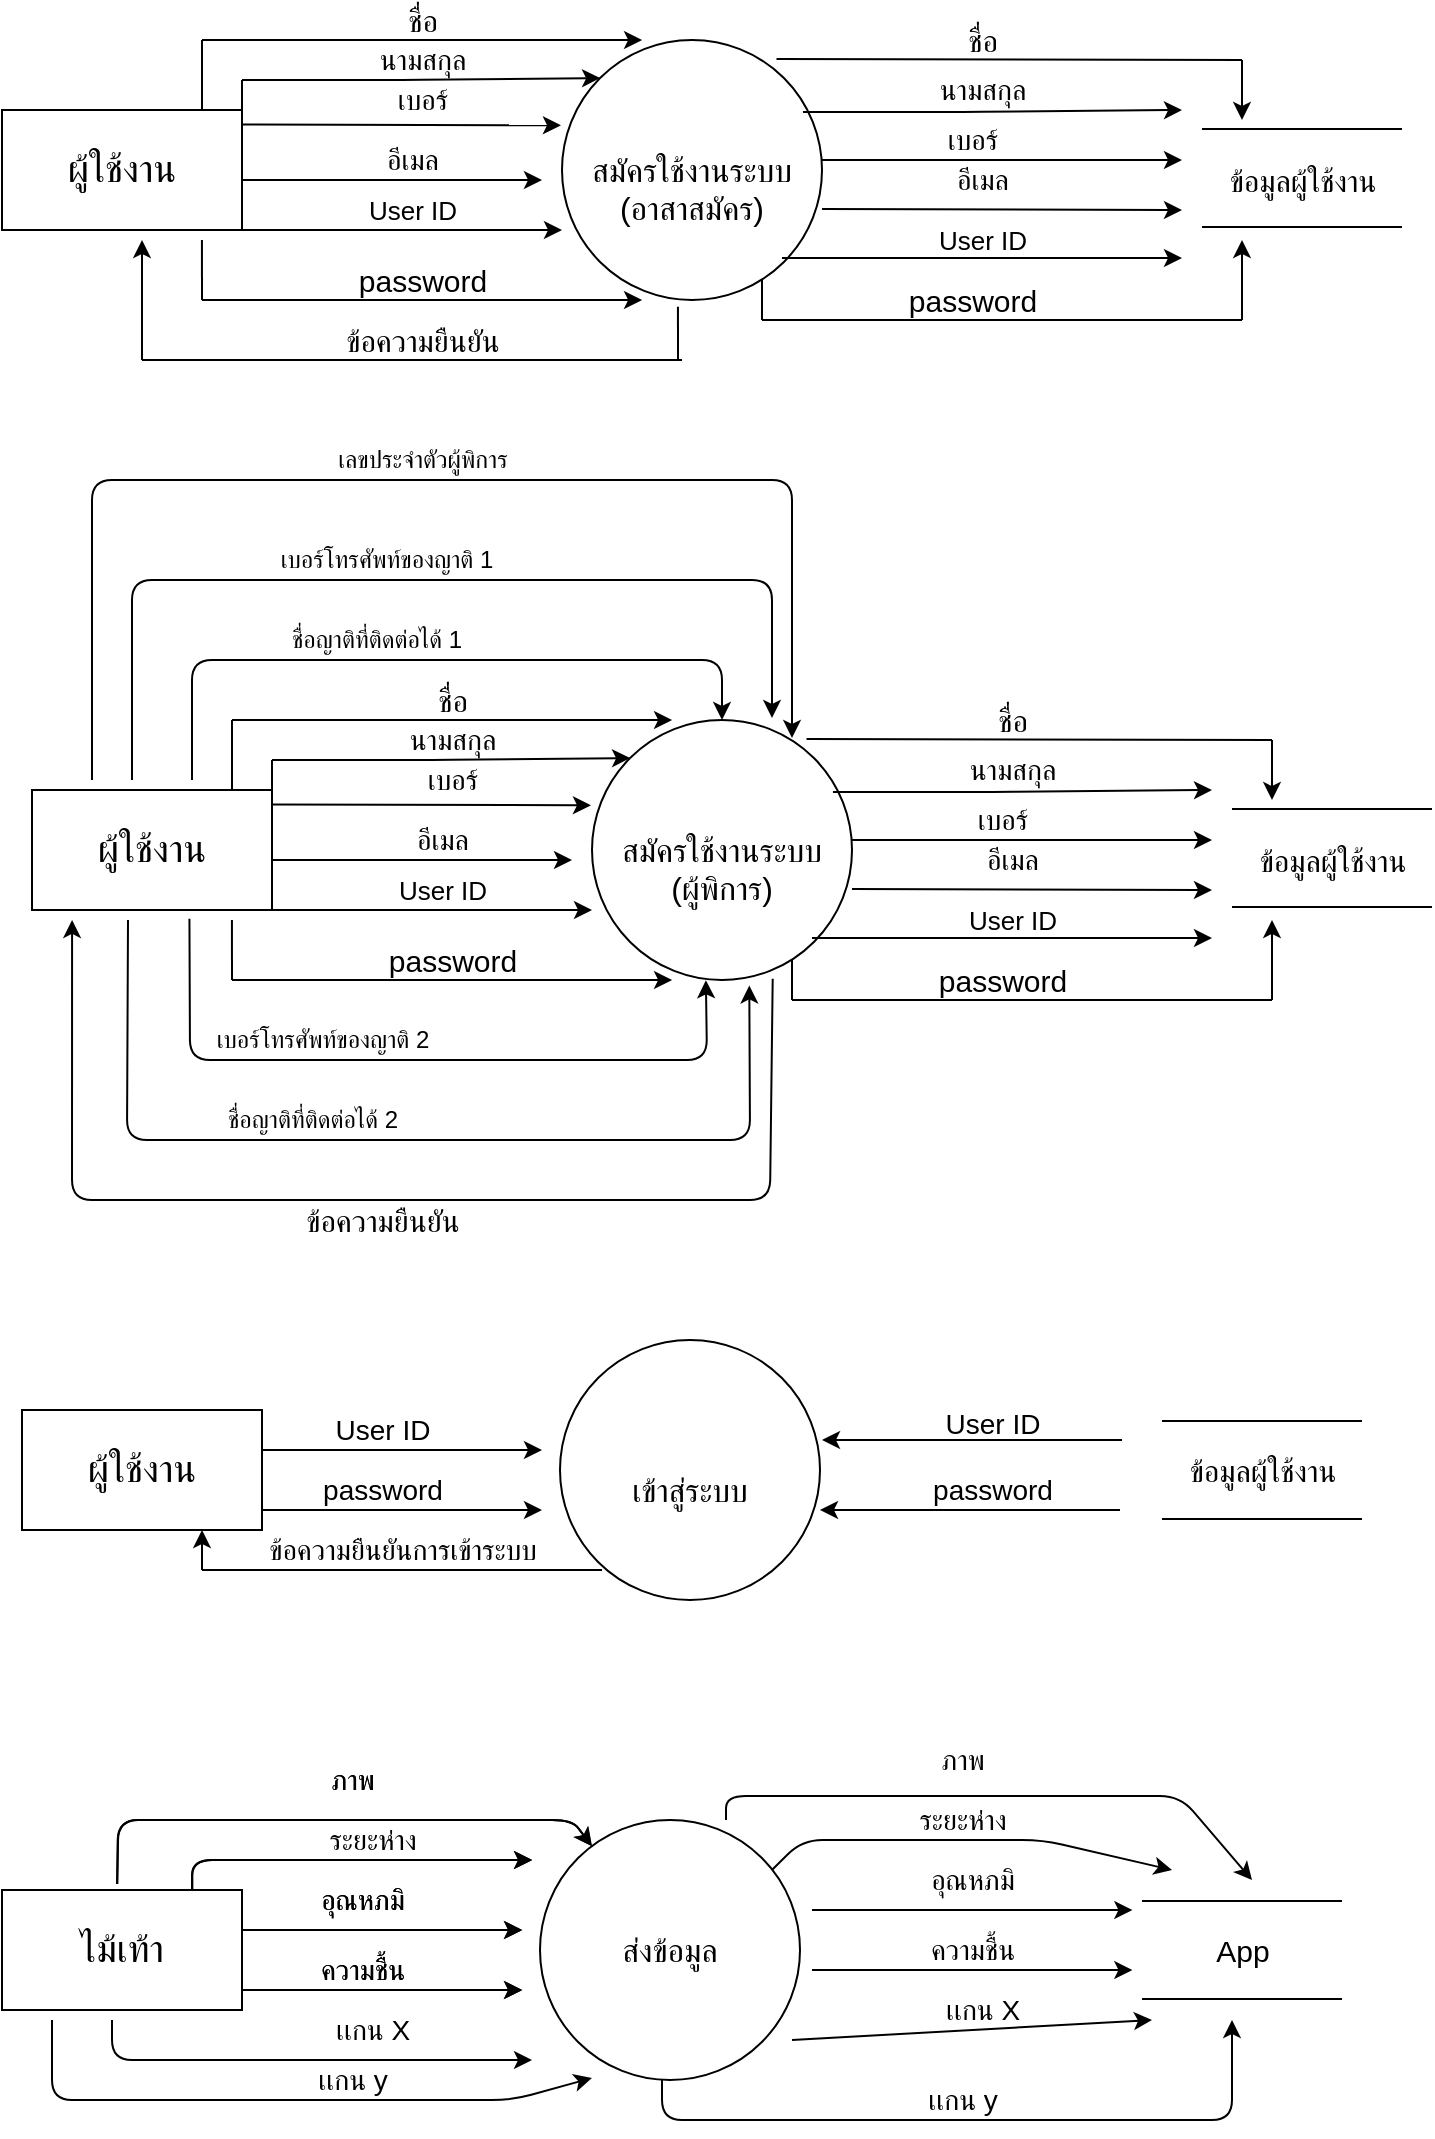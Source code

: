 <mxfile version="13.7.1" type="github" pages="2">
  <diagram id="nJrg5weNIt6uF1st0Hgo" name="Page-1">
    <mxGraphModel dx="760" dy="450" grid="1" gridSize="10" guides="1" tooltips="1" connect="1" arrows="1" fold="1" page="1" pageScale="1" pageWidth="850" pageHeight="1100" math="0" shadow="0">
      <root>
        <mxCell id="0" />
        <mxCell id="1" parent="0" />
        <mxCell id="fCIiJYiWn4612jN8ktfM-1" value="&lt;font style=&quot;font-size: 19px&quot;&gt;ผู้ใช้งาน&lt;/font&gt;" style="rounded=0;whiteSpace=wrap;html=1;" parent="1" vertex="1">
          <mxGeometry x="75" y="85" width="120" height="60" as="geometry" />
        </mxCell>
        <mxCell id="fCIiJYiWn4612jN8ktfM-2" value="&lt;font style=&quot;font-size: 16px&quot;&gt;&lt;br&gt;สมัครใช้งานระบบ&lt;br&gt;(อาสาสมัคร)&lt;br&gt;&lt;/font&gt;" style="ellipse;whiteSpace=wrap;html=1;aspect=fixed;" parent="1" vertex="1">
          <mxGeometry x="355" y="50" width="130" height="130" as="geometry" />
        </mxCell>
        <mxCell id="fCIiJYiWn4612jN8ktfM-3" value="" style="endArrow=none;html=1;" parent="1" edge="1">
          <mxGeometry width="50" height="50" relative="1" as="geometry">
            <mxPoint x="175" y="85" as="sourcePoint" />
            <mxPoint x="175" y="50" as="targetPoint" />
          </mxGeometry>
        </mxCell>
        <mxCell id="fCIiJYiWn4612jN8ktfM-4" value="" style="endArrow=classic;html=1;entryX=0.308;entryY=0;entryDx=0;entryDy=0;entryPerimeter=0;" parent="1" target="fCIiJYiWn4612jN8ktfM-2" edge="1">
          <mxGeometry width="50" height="50" relative="1" as="geometry">
            <mxPoint x="175" y="50" as="sourcePoint" />
            <mxPoint x="225" as="targetPoint" />
          </mxGeometry>
        </mxCell>
        <mxCell id="fCIiJYiWn4612jN8ktfM-5" value="&lt;font style=&quot;font-size: 15px&quot;&gt;ชื่อ&lt;/font&gt;" style="text;html=1;align=center;verticalAlign=middle;resizable=0;points=[];autosize=1;" parent="1" vertex="1">
          <mxGeometry x="270" y="30" width="30" height="20" as="geometry" />
        </mxCell>
        <mxCell id="fCIiJYiWn4612jN8ktfM-6" value="" style="endArrow=classic;html=1;entryX=0;entryY=0;entryDx=0;entryDy=0;" parent="1" target="fCIiJYiWn4612jN8ktfM-2" edge="1">
          <mxGeometry width="50" height="50" relative="1" as="geometry">
            <mxPoint x="195" y="70" as="sourcePoint" />
            <mxPoint x="270" y="85" as="targetPoint" />
            <Array as="points">
              <mxPoint x="275" y="70" />
            </Array>
          </mxGeometry>
        </mxCell>
        <mxCell id="fCIiJYiWn4612jN8ktfM-7" value="&lt;font style=&quot;font-size: 14px&quot;&gt;นามสกุล&lt;/font&gt;" style="text;html=1;align=center;verticalAlign=middle;resizable=0;points=[];autosize=1;" parent="1" vertex="1">
          <mxGeometry x="250" y="50" width="70" height="20" as="geometry" />
        </mxCell>
        <mxCell id="fCIiJYiWn4612jN8ktfM-8" value="" style="endArrow=classic;html=1;exitX=1.003;exitY=0.12;exitDx=0;exitDy=0;exitPerimeter=0;entryX=-0.004;entryY=0.328;entryDx=0;entryDy=0;entryPerimeter=0;" parent="1" source="fCIiJYiWn4612jN8ktfM-1" target="fCIiJYiWn4612jN8ktfM-2" edge="1">
          <mxGeometry width="50" height="50" relative="1" as="geometry">
            <mxPoint x="195" y="105" as="sourcePoint" />
            <mxPoint x="353" y="90" as="targetPoint" />
            <Array as="points" />
          </mxGeometry>
        </mxCell>
        <mxCell id="fCIiJYiWn4612jN8ktfM-9" value="&lt;font style=&quot;font-size: 14px&quot;&gt;เบอร์&lt;/font&gt;" style="text;html=1;align=center;verticalAlign=middle;resizable=0;points=[];autosize=1;" parent="1" vertex="1">
          <mxGeometry x="265" y="70" width="40" height="20" as="geometry" />
        </mxCell>
        <mxCell id="fCIiJYiWn4612jN8ktfM-10" value="&lt;font style=&quot;font-size: 14px&quot;&gt;อีเมล&lt;/font&gt;" style="text;html=1;align=center;verticalAlign=middle;resizable=0;points=[];autosize=1;" parent="1" vertex="1">
          <mxGeometry x="255" y="100" width="50" height="20" as="geometry" />
        </mxCell>
        <mxCell id="fCIiJYiWn4612jN8ktfM-11" value="" style="endArrow=none;html=1;" parent="1" edge="1">
          <mxGeometry width="50" height="50" relative="1" as="geometry">
            <mxPoint x="195" y="85" as="sourcePoint" />
            <mxPoint x="195" y="70" as="targetPoint" />
          </mxGeometry>
        </mxCell>
        <mxCell id="fCIiJYiWn4612jN8ktfM-12" value="" style="endArrow=classic;html=1;" parent="1" edge="1">
          <mxGeometry width="50" height="50" relative="1" as="geometry">
            <mxPoint x="195" y="120" as="sourcePoint" />
            <mxPoint x="345" y="120" as="targetPoint" />
          </mxGeometry>
        </mxCell>
        <mxCell id="fCIiJYiWn4612jN8ktfM-13" value="" style="endArrow=classic;html=1;" parent="1" edge="1">
          <mxGeometry width="50" height="50" relative="1" as="geometry">
            <mxPoint x="195" y="145" as="sourcePoint" />
            <mxPoint x="355" y="145" as="targetPoint" />
          </mxGeometry>
        </mxCell>
        <mxCell id="fCIiJYiWn4612jN8ktfM-14" value="&lt;font style=&quot;font-size: 13px&quot;&gt;User ID&lt;/font&gt;" style="text;html=1;align=center;verticalAlign=middle;resizable=0;points=[];autosize=1;" parent="1" vertex="1">
          <mxGeometry x="250" y="125" width="60" height="20" as="geometry" />
        </mxCell>
        <mxCell id="fCIiJYiWn4612jN8ktfM-15" value="" style="endArrow=classic;html=1;entryX=0.308;entryY=1;entryDx=0;entryDy=0;entryPerimeter=0;" parent="1" target="fCIiJYiWn4612jN8ktfM-2" edge="1">
          <mxGeometry width="50" height="50" relative="1" as="geometry">
            <mxPoint x="175" y="180" as="sourcePoint" />
            <mxPoint x="225" y="130" as="targetPoint" />
          </mxGeometry>
        </mxCell>
        <mxCell id="fCIiJYiWn4612jN8ktfM-16" value="" style="endArrow=none;html=1;entryX=0.833;entryY=1.083;entryDx=0;entryDy=0;entryPerimeter=0;" parent="1" target="fCIiJYiWn4612jN8ktfM-1" edge="1">
          <mxGeometry width="50" height="50" relative="1" as="geometry">
            <mxPoint x="175" y="180" as="sourcePoint" />
            <mxPoint x="225" y="130" as="targetPoint" />
          </mxGeometry>
        </mxCell>
        <mxCell id="fCIiJYiWn4612jN8ktfM-17" value="&lt;font style=&quot;font-size: 15px&quot;&gt;password&lt;/font&gt;" style="text;html=1;align=center;verticalAlign=middle;resizable=0;points=[];autosize=1;" parent="1" vertex="1">
          <mxGeometry x="245" y="160" width="80" height="20" as="geometry" />
        </mxCell>
        <mxCell id="fCIiJYiWn4612jN8ktfM-18" value="" style="endArrow=classic;html=1;" parent="1" edge="1">
          <mxGeometry width="50" height="50" relative="1" as="geometry">
            <mxPoint x="695" y="60" as="sourcePoint" />
            <mxPoint x="695" y="90" as="targetPoint" />
          </mxGeometry>
        </mxCell>
        <mxCell id="fCIiJYiWn4612jN8ktfM-19" value="&lt;font style=&quot;font-size: 15px&quot;&gt;ชื่อ&lt;/font&gt;" style="text;html=1;align=center;verticalAlign=middle;resizable=0;points=[];autosize=1;" parent="1" vertex="1">
          <mxGeometry x="550" y="40" width="30" height="20" as="geometry" />
        </mxCell>
        <mxCell id="fCIiJYiWn4612jN8ktfM-20" value="" style="endArrow=classic;html=1;" parent="1" edge="1">
          <mxGeometry width="50" height="50" relative="1" as="geometry">
            <mxPoint x="475.48" y="85.96" as="sourcePoint" />
            <mxPoint x="665" y="85" as="targetPoint" />
            <Array as="points">
              <mxPoint x="555.48" y="85.96" />
            </Array>
          </mxGeometry>
        </mxCell>
        <mxCell id="fCIiJYiWn4612jN8ktfM-21" value="&lt;font style=&quot;font-size: 14px&quot;&gt;นามสกุล&lt;/font&gt;" style="text;html=1;align=center;verticalAlign=middle;resizable=0;points=[];autosize=1;" parent="1" vertex="1">
          <mxGeometry x="530" y="65" width="70" height="20" as="geometry" />
        </mxCell>
        <mxCell id="fCIiJYiWn4612jN8ktfM-22" value="" style="endArrow=classic;html=1;" parent="1" edge="1">
          <mxGeometry width="50" height="50" relative="1" as="geometry">
            <mxPoint x="485" y="110" as="sourcePoint" />
            <mxPoint x="665" y="110" as="targetPoint" />
            <Array as="points" />
          </mxGeometry>
        </mxCell>
        <mxCell id="fCIiJYiWn4612jN8ktfM-23" value="&lt;font style=&quot;font-size: 14px&quot;&gt;เบอร์&lt;/font&gt;" style="text;html=1;align=center;verticalAlign=middle;resizable=0;points=[];autosize=1;" parent="1" vertex="1">
          <mxGeometry x="540" y="90" width="40" height="20" as="geometry" />
        </mxCell>
        <mxCell id="fCIiJYiWn4612jN8ktfM-24" value="&lt;font style=&quot;font-size: 14px&quot;&gt;อีเมล&lt;/font&gt;" style="text;html=1;align=center;verticalAlign=middle;resizable=0;points=[];autosize=1;" parent="1" vertex="1">
          <mxGeometry x="540" y="110" width="50" height="20" as="geometry" />
        </mxCell>
        <mxCell id="fCIiJYiWn4612jN8ktfM-25" value="" style="endArrow=classic;html=1;" parent="1" edge="1">
          <mxGeometry width="50" height="50" relative="1" as="geometry">
            <mxPoint x="485" y="134.5" as="sourcePoint" />
            <mxPoint x="665" y="135" as="targetPoint" />
          </mxGeometry>
        </mxCell>
        <mxCell id="fCIiJYiWn4612jN8ktfM-26" value="" style="endArrow=classic;html=1;" parent="1" edge="1">
          <mxGeometry width="50" height="50" relative="1" as="geometry">
            <mxPoint x="465" y="159" as="sourcePoint" />
            <mxPoint x="665" y="159" as="targetPoint" />
          </mxGeometry>
        </mxCell>
        <mxCell id="fCIiJYiWn4612jN8ktfM-27" value="&lt;font style=&quot;font-size: 13px&quot;&gt;User ID&lt;/font&gt;" style="text;html=1;align=center;verticalAlign=middle;resizable=0;points=[];autosize=1;" parent="1" vertex="1">
          <mxGeometry x="535" y="140" width="60" height="20" as="geometry" />
        </mxCell>
        <mxCell id="fCIiJYiWn4612jN8ktfM-28" value="" style="endArrow=none;html=1;" parent="1" edge="1">
          <mxGeometry width="50" height="50" relative="1" as="geometry">
            <mxPoint x="455" y="190" as="sourcePoint" />
            <mxPoint x="455" y="170" as="targetPoint" />
          </mxGeometry>
        </mxCell>
        <mxCell id="fCIiJYiWn4612jN8ktfM-29" value="&lt;font style=&quot;font-size: 15px&quot;&gt;password&lt;/font&gt;" style="text;html=1;align=center;verticalAlign=middle;resizable=0;points=[];autosize=1;" parent="1" vertex="1">
          <mxGeometry x="520" y="170" width="80" height="20" as="geometry" />
        </mxCell>
        <mxCell id="fCIiJYiWn4612jN8ktfM-30" value="" style="endArrow=none;html=1;" parent="1" edge="1">
          <mxGeometry width="50" height="50" relative="1" as="geometry">
            <mxPoint x="462.25" y="59.5" as="sourcePoint" />
            <mxPoint x="695" y="60" as="targetPoint" />
          </mxGeometry>
        </mxCell>
        <mxCell id="fCIiJYiWn4612jN8ktfM-31" value="" style="endArrow=none;html=1;" parent="1" edge="1">
          <mxGeometry width="50" height="50" relative="1" as="geometry">
            <mxPoint x="455" y="190" as="sourcePoint" />
            <mxPoint x="695" y="190" as="targetPoint" />
          </mxGeometry>
        </mxCell>
        <mxCell id="fCIiJYiWn4612jN8ktfM-32" value="" style="endArrow=classic;html=1;" parent="1" edge="1">
          <mxGeometry width="50" height="50" relative="1" as="geometry">
            <mxPoint x="695" y="190" as="sourcePoint" />
            <mxPoint x="695" y="150" as="targetPoint" />
          </mxGeometry>
        </mxCell>
        <mxCell id="fCIiJYiWn4612jN8ktfM-33" value="" style="endArrow=none;html=1;entryX=0.446;entryY=1.026;entryDx=0;entryDy=0;entryPerimeter=0;" parent="1" target="fCIiJYiWn4612jN8ktfM-2" edge="1">
          <mxGeometry width="50" height="50" relative="1" as="geometry">
            <mxPoint x="413" y="210" as="sourcePoint" />
            <mxPoint x="415" y="210" as="targetPoint" />
          </mxGeometry>
        </mxCell>
        <mxCell id="fCIiJYiWn4612jN8ktfM-34" value="" style="endArrow=none;html=1;" parent="1" edge="1">
          <mxGeometry width="50" height="50" relative="1" as="geometry">
            <mxPoint x="145" y="210" as="sourcePoint" />
            <mxPoint x="415" y="210" as="targetPoint" />
          </mxGeometry>
        </mxCell>
        <mxCell id="fCIiJYiWn4612jN8ktfM-35" value="" style="endArrow=classic;html=1;" parent="1" edge="1">
          <mxGeometry width="50" height="50" relative="1" as="geometry">
            <mxPoint x="145" y="210" as="sourcePoint" />
            <mxPoint x="145" y="150" as="targetPoint" />
          </mxGeometry>
        </mxCell>
        <mxCell id="fCIiJYiWn4612jN8ktfM-36" value="&lt;font style=&quot;font-size: 15px&quot;&gt;ข้อความยืนยัน&lt;/font&gt;" style="text;html=1;align=center;verticalAlign=middle;resizable=0;points=[];autosize=1;" parent="1" vertex="1">
          <mxGeometry x="235" y="190" width="100" height="20" as="geometry" />
        </mxCell>
        <mxCell id="fCIiJYiWn4612jN8ktfM-37" value="&lt;font style=&quot;font-size: 19px&quot;&gt;ผู้ใช้งาน&lt;/font&gt;" style="rounded=0;whiteSpace=wrap;html=1;" parent="1" vertex="1">
          <mxGeometry x="85" y="735" width="120" height="60" as="geometry" />
        </mxCell>
        <mxCell id="fCIiJYiWn4612jN8ktfM-38" value="&lt;font style=&quot;font-size: 16px&quot;&gt;&lt;br&gt;เข้าสู่ระบบ&lt;br&gt;&lt;/font&gt;" style="ellipse;whiteSpace=wrap;html=1;aspect=fixed;" parent="1" vertex="1">
          <mxGeometry x="354" y="700" width="130" height="130" as="geometry" />
        </mxCell>
        <mxCell id="fCIiJYiWn4612jN8ktfM-39" value="" style="endArrow=classic;html=1;" parent="1" edge="1">
          <mxGeometry width="50" height="50" relative="1" as="geometry">
            <mxPoint x="205" y="755" as="sourcePoint" />
            <mxPoint x="345" y="755" as="targetPoint" />
          </mxGeometry>
        </mxCell>
        <mxCell id="fCIiJYiWn4612jN8ktfM-40" value="&lt;font style=&quot;font-size: 14px&quot;&gt;User ID&lt;/font&gt;" style="text;html=1;align=center;verticalAlign=middle;resizable=0;points=[];autosize=1;" parent="1" vertex="1">
          <mxGeometry x="235" y="735" width="60" height="20" as="geometry" />
        </mxCell>
        <mxCell id="fCIiJYiWn4612jN8ktfM-41" value="" style="endArrow=classic;html=1;" parent="1" edge="1">
          <mxGeometry width="50" height="50" relative="1" as="geometry">
            <mxPoint x="205" y="785" as="sourcePoint" />
            <mxPoint x="345" y="785" as="targetPoint" />
          </mxGeometry>
        </mxCell>
        <mxCell id="fCIiJYiWn4612jN8ktfM-42" value="&lt;font style=&quot;font-size: 14px&quot;&gt;password&lt;/font&gt;" style="text;html=1;align=center;verticalAlign=middle;resizable=0;points=[];autosize=1;" parent="1" vertex="1">
          <mxGeometry x="225" y="765" width="80" height="20" as="geometry" />
        </mxCell>
        <mxCell id="fCIiJYiWn4612jN8ktfM-43" value="" style="endArrow=classic;html=1;" parent="1" edge="1">
          <mxGeometry width="50" height="50" relative="1" as="geometry">
            <mxPoint x="635" y="750" as="sourcePoint" />
            <mxPoint x="485" y="750" as="targetPoint" />
          </mxGeometry>
        </mxCell>
        <mxCell id="fCIiJYiWn4612jN8ktfM-44" value="" style="endArrow=classic;html=1;" parent="1" edge="1">
          <mxGeometry width="50" height="50" relative="1" as="geometry">
            <mxPoint x="634" y="785" as="sourcePoint" />
            <mxPoint x="484" y="785" as="targetPoint" />
          </mxGeometry>
        </mxCell>
        <mxCell id="fCIiJYiWn4612jN8ktfM-45" value="&lt;font style=&quot;font-size: 14px&quot;&gt;User ID&lt;/font&gt;" style="text;html=1;align=center;verticalAlign=middle;resizable=0;points=[];autosize=1;" parent="1" vertex="1">
          <mxGeometry x="540" y="732" width="60" height="20" as="geometry" />
        </mxCell>
        <mxCell id="fCIiJYiWn4612jN8ktfM-46" value="&lt;font style=&quot;font-size: 14px&quot;&gt;password&lt;/font&gt;" style="text;html=1;align=center;verticalAlign=middle;resizable=0;points=[];autosize=1;" parent="1" vertex="1">
          <mxGeometry x="530" y="765" width="80" height="20" as="geometry" />
        </mxCell>
        <mxCell id="fCIiJYiWn4612jN8ktfM-47" value="" style="endArrow=none;html=1;" parent="1" edge="1">
          <mxGeometry width="50" height="50" relative="1" as="geometry">
            <mxPoint x="175" y="815" as="sourcePoint" />
            <mxPoint x="375" y="815" as="targetPoint" />
          </mxGeometry>
        </mxCell>
        <mxCell id="fCIiJYiWn4612jN8ktfM-48" value="" style="endArrow=classic;html=1;entryX=0.75;entryY=1;entryDx=0;entryDy=0;" parent="1" target="fCIiJYiWn4612jN8ktfM-37" edge="1">
          <mxGeometry width="50" height="50" relative="1" as="geometry">
            <mxPoint x="175" y="815" as="sourcePoint" />
            <mxPoint x="445" y="725" as="targetPoint" />
          </mxGeometry>
        </mxCell>
        <mxCell id="fCIiJYiWn4612jN8ktfM-49" value="&lt;font style=&quot;font-size: 14px&quot;&gt;ข้อความยืนยันการเข้าระบบ&lt;/font&gt;" style="text;html=1;align=center;verticalAlign=middle;resizable=0;points=[];autosize=1;" parent="1" vertex="1">
          <mxGeometry x="190" y="795" width="170" height="20" as="geometry" />
        </mxCell>
        <mxCell id="fCIiJYiWn4612jN8ktfM-52" value="" style="group" parent="1" vertex="1" connectable="0">
          <mxGeometry x="655" y="755" width="100" height="20" as="geometry" />
        </mxCell>
        <mxCell id="fCIiJYiWn4612jN8ktfM-53" value="" style="shape=link;html=1;width=49;" parent="fCIiJYiWn4612jN8ktfM-52" edge="1">
          <mxGeometry width="100" relative="1" as="geometry">
            <mxPoint y="10" as="sourcePoint" />
            <mxPoint x="100" y="10" as="targetPoint" />
          </mxGeometry>
        </mxCell>
        <mxCell id="fCIiJYiWn4612jN8ktfM-54" value="&lt;font style=&quot;font-size: 15px&quot;&gt;ข้อมูลผู้ใช้งาน&lt;/font&gt;" style="text;html=1;align=center;verticalAlign=middle;resizable=0;points=[];autosize=1;" parent="fCIiJYiWn4612jN8ktfM-52" vertex="1">
          <mxGeometry width="100" height="20" as="geometry" />
        </mxCell>
        <mxCell id="fCIiJYiWn4612jN8ktfM-58" value="" style="group" parent="1" vertex="1" connectable="0">
          <mxGeometry x="675" y="110" width="100" height="20" as="geometry" />
        </mxCell>
        <mxCell id="fCIiJYiWn4612jN8ktfM-59" value="" style="shape=link;html=1;width=49;" parent="fCIiJYiWn4612jN8ktfM-58" edge="1">
          <mxGeometry width="100" relative="1" as="geometry">
            <mxPoint y="9" as="sourcePoint" />
            <mxPoint x="100" y="9" as="targetPoint" />
          </mxGeometry>
        </mxCell>
        <mxCell id="fCIiJYiWn4612jN8ktfM-60" value="&lt;font style=&quot;font-size: 15px&quot;&gt;ข้อมูลผู้ใช้งาน&lt;/font&gt;" style="text;html=1;align=center;verticalAlign=middle;resizable=0;points=[];autosize=1;" parent="fCIiJYiWn4612jN8ktfM-58" vertex="1">
          <mxGeometry width="100" height="20" as="geometry" />
        </mxCell>
        <mxCell id="fCIiJYiWn4612jN8ktfM-62" value="&lt;font style=&quot;font-size: 19px&quot;&gt;ผู้ใช้งาน&lt;/font&gt;" style="rounded=0;whiteSpace=wrap;html=1;" parent="1" vertex="1">
          <mxGeometry x="90" y="425" width="120" height="60" as="geometry" />
        </mxCell>
        <mxCell id="fCIiJYiWn4612jN8ktfM-63" value="&lt;font style=&quot;font-size: 16px&quot;&gt;&lt;br&gt;สมัครใช้งานระบบ&lt;br&gt;(ผู้พิการ)&lt;br&gt;&lt;/font&gt;" style="ellipse;whiteSpace=wrap;html=1;aspect=fixed;" parent="1" vertex="1">
          <mxGeometry x="370" y="390" width="130" height="130" as="geometry" />
        </mxCell>
        <mxCell id="fCIiJYiWn4612jN8ktfM-64" value="" style="endArrow=none;html=1;" parent="1" edge="1">
          <mxGeometry width="50" height="50" relative="1" as="geometry">
            <mxPoint x="190" y="425" as="sourcePoint" />
            <mxPoint x="190" y="390" as="targetPoint" />
          </mxGeometry>
        </mxCell>
        <mxCell id="fCIiJYiWn4612jN8ktfM-65" value="" style="endArrow=classic;html=1;entryX=0.308;entryY=0;entryDx=0;entryDy=0;entryPerimeter=0;" parent="1" target="fCIiJYiWn4612jN8ktfM-63" edge="1">
          <mxGeometry width="50" height="50" relative="1" as="geometry">
            <mxPoint x="190" y="390" as="sourcePoint" />
            <mxPoint x="240" y="340" as="targetPoint" />
          </mxGeometry>
        </mxCell>
        <mxCell id="fCIiJYiWn4612jN8ktfM-66" value="&lt;font style=&quot;font-size: 15px&quot;&gt;ชื่อ&lt;/font&gt;" style="text;html=1;align=center;verticalAlign=middle;resizable=0;points=[];autosize=1;" parent="1" vertex="1">
          <mxGeometry x="285" y="370" width="30" height="20" as="geometry" />
        </mxCell>
        <mxCell id="fCIiJYiWn4612jN8ktfM-67" value="" style="endArrow=classic;html=1;entryX=0;entryY=0;entryDx=0;entryDy=0;" parent="1" target="fCIiJYiWn4612jN8ktfM-63" edge="1">
          <mxGeometry width="50" height="50" relative="1" as="geometry">
            <mxPoint x="210" y="410" as="sourcePoint" />
            <mxPoint x="285" y="425" as="targetPoint" />
            <Array as="points">
              <mxPoint x="290" y="410" />
            </Array>
          </mxGeometry>
        </mxCell>
        <mxCell id="fCIiJYiWn4612jN8ktfM-68" value="&lt;font style=&quot;font-size: 14px&quot;&gt;นามสกุล&lt;/font&gt;" style="text;html=1;align=center;verticalAlign=middle;resizable=0;points=[];autosize=1;" parent="1" vertex="1">
          <mxGeometry x="265" y="390" width="70" height="20" as="geometry" />
        </mxCell>
        <mxCell id="fCIiJYiWn4612jN8ktfM-69" value="" style="endArrow=classic;html=1;exitX=1.003;exitY=0.12;exitDx=0;exitDy=0;exitPerimeter=0;entryX=-0.004;entryY=0.328;entryDx=0;entryDy=0;entryPerimeter=0;" parent="1" source="fCIiJYiWn4612jN8ktfM-62" target="fCIiJYiWn4612jN8ktfM-63" edge="1">
          <mxGeometry width="50" height="50" relative="1" as="geometry">
            <mxPoint x="210" y="445" as="sourcePoint" />
            <mxPoint x="368" y="430" as="targetPoint" />
            <Array as="points" />
          </mxGeometry>
        </mxCell>
        <mxCell id="fCIiJYiWn4612jN8ktfM-70" value="&lt;font style=&quot;font-size: 14px&quot;&gt;เบอร์&lt;/font&gt;" style="text;html=1;align=center;verticalAlign=middle;resizable=0;points=[];autosize=1;" parent="1" vertex="1">
          <mxGeometry x="280" y="410" width="40" height="20" as="geometry" />
        </mxCell>
        <mxCell id="fCIiJYiWn4612jN8ktfM-71" value="&lt;font style=&quot;font-size: 14px&quot;&gt;อีเมล&lt;/font&gt;" style="text;html=1;align=center;verticalAlign=middle;resizable=0;points=[];autosize=1;" parent="1" vertex="1">
          <mxGeometry x="270" y="440" width="50" height="20" as="geometry" />
        </mxCell>
        <mxCell id="fCIiJYiWn4612jN8ktfM-72" value="" style="endArrow=none;html=1;" parent="1" edge="1">
          <mxGeometry width="50" height="50" relative="1" as="geometry">
            <mxPoint x="210" y="425" as="sourcePoint" />
            <mxPoint x="210" y="410" as="targetPoint" />
          </mxGeometry>
        </mxCell>
        <mxCell id="fCIiJYiWn4612jN8ktfM-73" value="" style="endArrow=classic;html=1;" parent="1" edge="1">
          <mxGeometry width="50" height="50" relative="1" as="geometry">
            <mxPoint x="210" y="460" as="sourcePoint" />
            <mxPoint x="360" y="460" as="targetPoint" />
          </mxGeometry>
        </mxCell>
        <mxCell id="fCIiJYiWn4612jN8ktfM-74" value="" style="endArrow=classic;html=1;" parent="1" edge="1">
          <mxGeometry width="50" height="50" relative="1" as="geometry">
            <mxPoint x="210" y="485" as="sourcePoint" />
            <mxPoint x="370" y="485" as="targetPoint" />
          </mxGeometry>
        </mxCell>
        <mxCell id="fCIiJYiWn4612jN8ktfM-75" value="&lt;font style=&quot;font-size: 13px&quot;&gt;User ID&lt;/font&gt;" style="text;html=1;align=center;verticalAlign=middle;resizable=0;points=[];autosize=1;" parent="1" vertex="1">
          <mxGeometry x="265" y="465" width="60" height="20" as="geometry" />
        </mxCell>
        <mxCell id="fCIiJYiWn4612jN8ktfM-76" value="" style="endArrow=classic;html=1;entryX=0.308;entryY=1;entryDx=0;entryDy=0;entryPerimeter=0;" parent="1" target="fCIiJYiWn4612jN8ktfM-63" edge="1">
          <mxGeometry width="50" height="50" relative="1" as="geometry">
            <mxPoint x="190" y="520" as="sourcePoint" />
            <mxPoint x="240" y="470" as="targetPoint" />
          </mxGeometry>
        </mxCell>
        <mxCell id="fCIiJYiWn4612jN8ktfM-77" value="" style="endArrow=none;html=1;entryX=0.833;entryY=1.083;entryDx=0;entryDy=0;entryPerimeter=0;" parent="1" target="fCIiJYiWn4612jN8ktfM-62" edge="1">
          <mxGeometry width="50" height="50" relative="1" as="geometry">
            <mxPoint x="190" y="520" as="sourcePoint" />
            <mxPoint x="240" y="470" as="targetPoint" />
          </mxGeometry>
        </mxCell>
        <mxCell id="fCIiJYiWn4612jN8ktfM-78" value="&lt;font style=&quot;font-size: 15px&quot;&gt;password&lt;/font&gt;" style="text;html=1;align=center;verticalAlign=middle;resizable=0;points=[];autosize=1;" parent="1" vertex="1">
          <mxGeometry x="260" y="500" width="80" height="20" as="geometry" />
        </mxCell>
        <mxCell id="fCIiJYiWn4612jN8ktfM-79" value="" style="endArrow=classic;html=1;" parent="1" edge="1">
          <mxGeometry width="50" height="50" relative="1" as="geometry">
            <mxPoint x="710" y="400" as="sourcePoint" />
            <mxPoint x="710" y="430" as="targetPoint" />
          </mxGeometry>
        </mxCell>
        <mxCell id="fCIiJYiWn4612jN8ktfM-80" value="&lt;font style=&quot;font-size: 15px&quot;&gt;ชื่อ&lt;/font&gt;" style="text;html=1;align=center;verticalAlign=middle;resizable=0;points=[];autosize=1;" parent="1" vertex="1">
          <mxGeometry x="565" y="380" width="30" height="20" as="geometry" />
        </mxCell>
        <mxCell id="fCIiJYiWn4612jN8ktfM-81" value="" style="endArrow=classic;html=1;" parent="1" edge="1">
          <mxGeometry width="50" height="50" relative="1" as="geometry">
            <mxPoint x="490.48" y="425.96" as="sourcePoint" />
            <mxPoint x="680" y="425" as="targetPoint" />
            <Array as="points">
              <mxPoint x="570.48" y="425.96" />
            </Array>
          </mxGeometry>
        </mxCell>
        <mxCell id="fCIiJYiWn4612jN8ktfM-82" value="&lt;font style=&quot;font-size: 14px&quot;&gt;นามสกุล&lt;/font&gt;" style="text;html=1;align=center;verticalAlign=middle;resizable=0;points=[];autosize=1;" parent="1" vertex="1">
          <mxGeometry x="545" y="405" width="70" height="20" as="geometry" />
        </mxCell>
        <mxCell id="fCIiJYiWn4612jN8ktfM-83" value="" style="endArrow=classic;html=1;" parent="1" edge="1">
          <mxGeometry width="50" height="50" relative="1" as="geometry">
            <mxPoint x="500" y="450" as="sourcePoint" />
            <mxPoint x="680" y="450" as="targetPoint" />
            <Array as="points" />
          </mxGeometry>
        </mxCell>
        <mxCell id="fCIiJYiWn4612jN8ktfM-84" value="&lt;font style=&quot;font-size: 14px&quot;&gt;เบอร์&lt;/font&gt;" style="text;html=1;align=center;verticalAlign=middle;resizable=0;points=[];autosize=1;" parent="1" vertex="1">
          <mxGeometry x="555" y="430" width="40" height="20" as="geometry" />
        </mxCell>
        <mxCell id="fCIiJYiWn4612jN8ktfM-85" value="&lt;font style=&quot;font-size: 14px&quot;&gt;อีเมล&lt;/font&gt;" style="text;html=1;align=center;verticalAlign=middle;resizable=0;points=[];autosize=1;" parent="1" vertex="1">
          <mxGeometry x="555" y="450" width="50" height="20" as="geometry" />
        </mxCell>
        <mxCell id="fCIiJYiWn4612jN8ktfM-86" value="" style="endArrow=classic;html=1;" parent="1" edge="1">
          <mxGeometry width="50" height="50" relative="1" as="geometry">
            <mxPoint x="500" y="474.5" as="sourcePoint" />
            <mxPoint x="680" y="475" as="targetPoint" />
          </mxGeometry>
        </mxCell>
        <mxCell id="fCIiJYiWn4612jN8ktfM-87" value="" style="endArrow=classic;html=1;" parent="1" edge="1">
          <mxGeometry width="50" height="50" relative="1" as="geometry">
            <mxPoint x="480" y="499" as="sourcePoint" />
            <mxPoint x="680" y="499" as="targetPoint" />
          </mxGeometry>
        </mxCell>
        <mxCell id="fCIiJYiWn4612jN8ktfM-88" value="&lt;font style=&quot;font-size: 13px&quot;&gt;User ID&lt;/font&gt;" style="text;html=1;align=center;verticalAlign=middle;resizable=0;points=[];autosize=1;" parent="1" vertex="1">
          <mxGeometry x="550" y="480" width="60" height="20" as="geometry" />
        </mxCell>
        <mxCell id="fCIiJYiWn4612jN8ktfM-89" value="" style="endArrow=none;html=1;" parent="1" edge="1">
          <mxGeometry width="50" height="50" relative="1" as="geometry">
            <mxPoint x="470" y="530" as="sourcePoint" />
            <mxPoint x="470" y="510" as="targetPoint" />
          </mxGeometry>
        </mxCell>
        <mxCell id="fCIiJYiWn4612jN8ktfM-90" value="&lt;font style=&quot;font-size: 15px&quot;&gt;password&lt;/font&gt;" style="text;html=1;align=center;verticalAlign=middle;resizable=0;points=[];autosize=1;" parent="1" vertex="1">
          <mxGeometry x="535" y="510" width="80" height="20" as="geometry" />
        </mxCell>
        <mxCell id="fCIiJYiWn4612jN8ktfM-91" value="" style="endArrow=none;html=1;" parent="1" edge="1">
          <mxGeometry width="50" height="50" relative="1" as="geometry">
            <mxPoint x="477.25" y="399.5" as="sourcePoint" />
            <mxPoint x="710" y="400" as="targetPoint" />
          </mxGeometry>
        </mxCell>
        <mxCell id="fCIiJYiWn4612jN8ktfM-92" value="" style="endArrow=none;html=1;" parent="1" edge="1">
          <mxGeometry width="50" height="50" relative="1" as="geometry">
            <mxPoint x="470" y="530" as="sourcePoint" />
            <mxPoint x="710" y="530" as="targetPoint" />
          </mxGeometry>
        </mxCell>
        <mxCell id="fCIiJYiWn4612jN8ktfM-93" value="" style="endArrow=classic;html=1;" parent="1" edge="1">
          <mxGeometry width="50" height="50" relative="1" as="geometry">
            <mxPoint x="710" y="530" as="sourcePoint" />
            <mxPoint x="710" y="490" as="targetPoint" />
          </mxGeometry>
        </mxCell>
        <mxCell id="fCIiJYiWn4612jN8ktfM-98" value="" style="group" parent="1" vertex="1" connectable="0">
          <mxGeometry x="690" y="450" width="100" height="20" as="geometry" />
        </mxCell>
        <mxCell id="fCIiJYiWn4612jN8ktfM-99" value="" style="shape=link;html=1;width=49;" parent="fCIiJYiWn4612jN8ktfM-98" edge="1">
          <mxGeometry width="100" relative="1" as="geometry">
            <mxPoint y="9" as="sourcePoint" />
            <mxPoint x="100" y="9" as="targetPoint" />
          </mxGeometry>
        </mxCell>
        <mxCell id="fCIiJYiWn4612jN8ktfM-100" value="&lt;font style=&quot;font-size: 15px&quot;&gt;ข้อมูลผู้ใช้งาน&lt;/font&gt;" style="text;html=1;align=center;verticalAlign=middle;resizable=0;points=[];autosize=1;" parent="fCIiJYiWn4612jN8ktfM-98" vertex="1">
          <mxGeometry width="100" height="20" as="geometry" />
        </mxCell>
        <mxCell id="fCIiJYiWn4612jN8ktfM-101" value="" style="endArrow=classic;html=1;entryX=0.5;entryY=0;entryDx=0;entryDy=0;" parent="1" target="fCIiJYiWn4612jN8ktfM-63" edge="1">
          <mxGeometry width="50" height="50" relative="1" as="geometry">
            <mxPoint x="170" y="420" as="sourcePoint" />
            <mxPoint x="470" y="460" as="targetPoint" />
            <Array as="points">
              <mxPoint x="170" y="360" />
              <mxPoint x="290" y="360" />
              <mxPoint x="435" y="360" />
            </Array>
          </mxGeometry>
        </mxCell>
        <mxCell id="fCIiJYiWn4612jN8ktfM-103" value="ชื่อญาติที่ติดต่อได้ 1" style="text;html=1;strokeColor=none;fillColor=none;align=center;verticalAlign=middle;whiteSpace=wrap;rounded=0;" parent="1" vertex="1">
          <mxGeometry x="190" y="340" width="145" height="20" as="geometry" />
        </mxCell>
        <mxCell id="fCIiJYiWn4612jN8ktfM-105" value="" style="endArrow=classic;html=1;" parent="1" edge="1">
          <mxGeometry width="50" height="50" relative="1" as="geometry">
            <mxPoint x="140" y="420" as="sourcePoint" />
            <mxPoint x="460" y="389" as="targetPoint" />
            <Array as="points">
              <mxPoint x="140" y="320" />
              <mxPoint x="270" y="320" />
              <mxPoint x="460" y="320" />
              <mxPoint x="460" y="360" />
            </Array>
          </mxGeometry>
        </mxCell>
        <mxCell id="fCIiJYiWn4612jN8ktfM-106" value="เบอร์โทรศัพท์ของญาติ 1" style="text;html=1;strokeColor=none;fillColor=none;align=center;verticalAlign=middle;whiteSpace=wrap;rounded=0;" parent="1" vertex="1">
          <mxGeometry x="195" y="300" width="145" height="20" as="geometry" />
        </mxCell>
        <mxCell id="fCIiJYiWn4612jN8ktfM-107" value="" style="endArrow=classic;html=1;entryX=0.605;entryY=1.021;entryDx=0;entryDy=0;entryPerimeter=0;" parent="1" target="fCIiJYiWn4612jN8ktfM-63" edge="1">
          <mxGeometry width="50" height="50" relative="1" as="geometry">
            <mxPoint x="138" y="490" as="sourcePoint" />
            <mxPoint x="402.5" y="630" as="targetPoint" />
            <Array as="points">
              <mxPoint x="137.5" y="600" />
              <mxPoint x="257.5" y="600" />
              <mxPoint x="449" y="600" />
            </Array>
          </mxGeometry>
        </mxCell>
        <mxCell id="fCIiJYiWn4612jN8ktfM-108" value="ชื่อญาติที่ติดต่อได้ 2" style="text;html=1;strokeColor=none;fillColor=none;align=center;verticalAlign=middle;whiteSpace=wrap;rounded=0;" parent="1" vertex="1">
          <mxGeometry x="157.5" y="580" width="145" height="20" as="geometry" />
        </mxCell>
        <mxCell id="fCIiJYiWn4612jN8ktfM-109" value="" style="endArrow=classic;html=1;entryX=0.438;entryY=1.001;entryDx=0;entryDy=0;entryPerimeter=0;exitX=0.656;exitY=1.072;exitDx=0;exitDy=0;exitPerimeter=0;" parent="1" source="fCIiJYiWn4612jN8ktfM-62" target="fCIiJYiWn4612jN8ktfM-63" edge="1">
          <mxGeometry width="50" height="50" relative="1" as="geometry">
            <mxPoint x="107.5" y="660" as="sourcePoint" />
            <mxPoint x="427.5" y="629" as="targetPoint" />
            <Array as="points">
              <mxPoint x="169" y="560" />
              <mxPoint x="237.5" y="560" />
              <mxPoint x="427.5" y="560" />
            </Array>
          </mxGeometry>
        </mxCell>
        <mxCell id="fCIiJYiWn4612jN8ktfM-110" value="เบอร์โทรศัพท์ของญาติ 2" style="text;html=1;strokeColor=none;fillColor=none;align=center;verticalAlign=middle;whiteSpace=wrap;rounded=0;" parent="1" vertex="1">
          <mxGeometry x="162.5" y="540" width="145" height="20" as="geometry" />
        </mxCell>
        <mxCell id="fCIiJYiWn4612jN8ktfM-111" value="" style="endArrow=classic;html=1;" parent="1" edge="1">
          <mxGeometry width="50" height="50" relative="1" as="geometry">
            <mxPoint x="120" y="420" as="sourcePoint" />
            <mxPoint x="470" y="399" as="targetPoint" />
            <Array as="points">
              <mxPoint x="120" y="350" />
              <mxPoint x="120" y="270" />
              <mxPoint x="280" y="270" />
              <mxPoint x="470" y="270" />
              <mxPoint x="470" y="370" />
            </Array>
          </mxGeometry>
        </mxCell>
        <mxCell id="fCIiJYiWn4612jN8ktfM-112" value="เลขประจำตัวผู้พิการ" style="text;html=1;strokeColor=none;fillColor=none;align=center;verticalAlign=middle;whiteSpace=wrap;rounded=0;" parent="1" vertex="1">
          <mxGeometry x="213.75" y="250" width="142.5" height="20" as="geometry" />
        </mxCell>
        <mxCell id="fCIiJYiWn4612jN8ktfM-113" value="&lt;font style=&quot;font-size: 15px&quot;&gt;ข้อความยืนยัน&lt;/font&gt;" style="text;html=1;align=center;verticalAlign=middle;resizable=0;points=[];autosize=1;" parent="1" vertex="1">
          <mxGeometry x="215" y="630" width="100" height="20" as="geometry" />
        </mxCell>
        <mxCell id="fCIiJYiWn4612jN8ktfM-114" value="" style="endArrow=classic;html=1;exitX=0.695;exitY=0.995;exitDx=0;exitDy=0;exitPerimeter=0;entryX=0.167;entryY=1.083;entryDx=0;entryDy=0;entryPerimeter=0;" parent="1" source="fCIiJYiWn4612jN8ktfM-63" target="fCIiJYiWn4612jN8ktfM-62" edge="1">
          <mxGeometry width="50" height="50" relative="1" as="geometry">
            <mxPoint x="148" y="500" as="sourcePoint" />
            <mxPoint x="130" y="650" as="targetPoint" />
            <Array as="points">
              <mxPoint x="459" y="630" />
              <mxPoint x="268" y="630" />
              <mxPoint x="110" y="630" />
            </Array>
          </mxGeometry>
        </mxCell>
        <mxCell id="DhUhNMIcTAkUQ8G5tD7P-1" value="&lt;font style=&quot;font-size: 19px&quot;&gt;ไม้เท้า&lt;/font&gt;" style="rounded=0;whiteSpace=wrap;html=1;" vertex="1" parent="1">
          <mxGeometry x="75" y="975" width="120" height="60" as="geometry" />
        </mxCell>
        <mxCell id="DhUhNMIcTAkUQ8G5tD7P-2" value="&lt;font style=&quot;font-size: 16px&quot;&gt;ส่งข้อมูล&lt;br&gt;&lt;/font&gt;" style="ellipse;whiteSpace=wrap;html=1;aspect=fixed;" vertex="1" parent="1">
          <mxGeometry x="344" y="940" width="130" height="130" as="geometry" />
        </mxCell>
        <mxCell id="DhUhNMIcTAkUQ8G5tD7P-3" value="" style="endArrow=classic;html=1;" edge="1" parent="1">
          <mxGeometry width="50" height="50" relative="1" as="geometry">
            <mxPoint x="195" y="995" as="sourcePoint" />
            <mxPoint x="335" y="995" as="targetPoint" />
          </mxGeometry>
        </mxCell>
        <mxCell id="DhUhNMIcTAkUQ8G5tD7P-4" value="&lt;font style=&quot;font-size: 14px&quot;&gt;อุณหภมิ&lt;/font&gt;" style="text;html=1;align=center;verticalAlign=middle;resizable=0;points=[];autosize=1;" vertex="1" parent="1">
          <mxGeometry x="225" y="970" width="60" height="20" as="geometry" />
        </mxCell>
        <mxCell id="DhUhNMIcTAkUQ8G5tD7P-5" value="" style="endArrow=classic;html=1;" edge="1" parent="1">
          <mxGeometry width="50" height="50" relative="1" as="geometry">
            <mxPoint x="195" y="1025" as="sourcePoint" />
            <mxPoint x="335" y="1025" as="targetPoint" />
          </mxGeometry>
        </mxCell>
        <mxCell id="DhUhNMIcTAkUQ8G5tD7P-6" value="&lt;font style=&quot;font-size: 14px&quot;&gt;ความชื้น&lt;/font&gt;" style="text;html=1;align=center;verticalAlign=middle;resizable=0;points=[];autosize=1;" vertex="1" parent="1">
          <mxGeometry x="225" y="1005" width="60" height="20" as="geometry" />
        </mxCell>
        <mxCell id="DhUhNMIcTAkUQ8G5tD7P-14" value="" style="group" vertex="1" connectable="0" parent="1">
          <mxGeometry x="645" y="995" width="100" height="20" as="geometry" />
        </mxCell>
        <mxCell id="DhUhNMIcTAkUQ8G5tD7P-15" value="" style="shape=link;html=1;width=49;" edge="1" parent="DhUhNMIcTAkUQ8G5tD7P-14">
          <mxGeometry width="100" relative="1" as="geometry">
            <mxPoint y="10" as="sourcePoint" />
            <mxPoint x="100" y="10" as="targetPoint" />
          </mxGeometry>
        </mxCell>
        <mxCell id="DhUhNMIcTAkUQ8G5tD7P-16" value="&lt;span style=&quot;font-size: 15px&quot;&gt;App&lt;/span&gt;" style="text;html=1;align=center;verticalAlign=middle;resizable=0;points=[];autosize=1;" vertex="1" parent="DhUhNMIcTAkUQ8G5tD7P-14">
          <mxGeometry x="30" width="40" height="20" as="geometry" />
        </mxCell>
        <mxCell id="DhUhNMIcTAkUQ8G5tD7P-19" value="&lt;span style=&quot;font-size: 14px&quot;&gt;ระยะห่าง&lt;/span&gt;" style="text;html=1;align=center;verticalAlign=middle;resizable=0;points=[];autosize=1;" vertex="1" parent="1">
          <mxGeometry x="225" y="940" width="70" height="20" as="geometry" />
        </mxCell>
        <mxCell id="DhUhNMIcTAkUQ8G5tD7P-21" value="" style="endArrow=classic;html=1;" edge="1" parent="1">
          <mxGeometry width="50" height="50" relative="1" as="geometry">
            <mxPoint x="170" y="975" as="sourcePoint" />
            <mxPoint x="340" y="960" as="targetPoint" />
            <Array as="points">
              <mxPoint x="170" y="960" />
              <mxPoint x="290" y="960" />
            </Array>
          </mxGeometry>
        </mxCell>
        <mxCell id="DhUhNMIcTAkUQ8G5tD7P-22" value="" style="endArrow=classic;html=1;" edge="1" parent="1" target="DhUhNMIcTAkUQ8G5tD7P-2">
          <mxGeometry width="50" height="50" relative="1" as="geometry">
            <mxPoint x="132.5" y="972" as="sourcePoint" />
            <mxPoint x="302.5" y="957" as="targetPoint" />
            <Array as="points">
              <mxPoint x="133" y="940" />
              <mxPoint x="253" y="940" />
              <mxPoint x="360" y="940" />
            </Array>
          </mxGeometry>
        </mxCell>
        <mxCell id="DhUhNMIcTAkUQ8G5tD7P-23" value="&lt;span style=&quot;font-size: 14px&quot;&gt;ภาพ&lt;/span&gt;" style="text;html=1;align=center;verticalAlign=middle;resizable=0;points=[];autosize=1;" vertex="1" parent="1">
          <mxGeometry x="230" y="910" width="40" height="20" as="geometry" />
        </mxCell>
        <mxCell id="DhUhNMIcTAkUQ8G5tD7P-24" value="" style="endArrow=classic;html=1;" edge="1" parent="1">
          <mxGeometry width="50" height="50" relative="1" as="geometry">
            <mxPoint x="130" y="1040" as="sourcePoint" />
            <mxPoint x="340" y="1060" as="targetPoint" />
            <Array as="points">
              <mxPoint x="130" y="1060" />
            </Array>
          </mxGeometry>
        </mxCell>
        <mxCell id="DhUhNMIcTAkUQ8G5tD7P-25" value="&lt;span style=&quot;font-size: 14px&quot;&gt;เเกน X&lt;/span&gt;" style="text;html=1;align=center;verticalAlign=middle;resizable=0;points=[];autosize=1;" vertex="1" parent="1">
          <mxGeometry x="235" y="1035" width="50" height="20" as="geometry" />
        </mxCell>
        <mxCell id="DhUhNMIcTAkUQ8G5tD7P-26" value="" style="endArrow=classic;html=1;" edge="1" parent="1">
          <mxGeometry width="50" height="50" relative="1" as="geometry">
            <mxPoint x="100" y="1040" as="sourcePoint" />
            <mxPoint x="370" y="1069" as="targetPoint" />
            <Array as="points">
              <mxPoint x="100" y="1080" />
              <mxPoint x="160" y="1080" />
              <mxPoint x="330" y="1080" />
            </Array>
          </mxGeometry>
        </mxCell>
        <mxCell id="DhUhNMIcTAkUQ8G5tD7P-27" value="&lt;span style=&quot;font-size: 14px&quot;&gt;เเกน y&lt;/span&gt;" style="text;html=1;align=center;verticalAlign=middle;resizable=0;points=[];autosize=1;" vertex="1" parent="1">
          <mxGeometry x="225" y="1060" width="50" height="20" as="geometry" />
        </mxCell>
        <mxCell id="DhUhNMIcTAkUQ8G5tD7P-40" value="&lt;span style=&quot;font-size: 14px&quot;&gt;ภาพ&lt;/span&gt;" style="text;html=1;align=center;verticalAlign=middle;resizable=0;points=[];autosize=1;" vertex="1" parent="1">
          <mxGeometry x="230.18" y="910" width="40" height="20" as="geometry" />
        </mxCell>
        <mxCell id="DhUhNMIcTAkUQ8G5tD7P-41" value="" style="endArrow=classic;html=1;" edge="1" parent="1">
          <mxGeometry width="50" height="50" relative="1" as="geometry">
            <mxPoint x="132.68" y="972" as="sourcePoint" />
            <mxPoint x="370.004" y="953.133" as="targetPoint" />
            <Array as="points">
              <mxPoint x="133.18" y="940" />
              <mxPoint x="253.18" y="940" />
              <mxPoint x="360.18" y="940" />
            </Array>
          </mxGeometry>
        </mxCell>
        <mxCell id="DhUhNMIcTAkUQ8G5tD7P-42" value="" style="endArrow=classic;html=1;" edge="1" parent="1">
          <mxGeometry width="50" height="50" relative="1" as="geometry">
            <mxPoint x="170.18" y="975" as="sourcePoint" />
            <mxPoint x="340.18" y="960" as="targetPoint" />
            <Array as="points">
              <mxPoint x="170.18" y="960" />
              <mxPoint x="290.18" y="960" />
            </Array>
          </mxGeometry>
        </mxCell>
        <mxCell id="DhUhNMIcTAkUQ8G5tD7P-43" value="&lt;font style=&quot;font-size: 14px&quot;&gt;อุณหภมิ&lt;/font&gt;" style="text;html=1;align=center;verticalAlign=middle;resizable=0;points=[];autosize=1;" vertex="1" parent="1">
          <mxGeometry x="225.18" y="970" width="60" height="20" as="geometry" />
        </mxCell>
        <mxCell id="DhUhNMIcTAkUQ8G5tD7P-44" value="" style="endArrow=classic;html=1;" edge="1" parent="1">
          <mxGeometry width="50" height="50" relative="1" as="geometry">
            <mxPoint x="195.18" y="995" as="sourcePoint" />
            <mxPoint x="335.18" y="995" as="targetPoint" />
          </mxGeometry>
        </mxCell>
        <mxCell id="DhUhNMIcTAkUQ8G5tD7P-45" value="&lt;font style=&quot;font-size: 14px&quot;&gt;ความชื้น&lt;/font&gt;" style="text;html=1;align=center;verticalAlign=middle;resizable=0;points=[];autosize=1;" vertex="1" parent="1">
          <mxGeometry x="225.18" y="1005" width="60" height="20" as="geometry" />
        </mxCell>
        <mxCell id="DhUhNMIcTAkUQ8G5tD7P-46" value="" style="endArrow=classic;html=1;" edge="1" parent="1">
          <mxGeometry width="50" height="50" relative="1" as="geometry">
            <mxPoint x="195.18" y="1025" as="sourcePoint" />
            <mxPoint x="335.18" y="1025" as="targetPoint" />
          </mxGeometry>
        </mxCell>
        <mxCell id="DhUhNMIcTAkUQ8G5tD7P-47" value="" style="endArrow=classic;html=1;" edge="1" parent="1">
          <mxGeometry width="50" height="50" relative="1" as="geometry">
            <mxPoint x="470" y="1050" as="sourcePoint" />
            <mxPoint x="650" y="1040" as="targetPoint" />
            <Array as="points" />
          </mxGeometry>
        </mxCell>
        <mxCell id="DhUhNMIcTAkUQ8G5tD7P-48" value="&lt;span style=&quot;font-size: 14px&quot;&gt;เเกน X&lt;/span&gt;" style="text;html=1;align=center;verticalAlign=middle;resizable=0;points=[];autosize=1;" vertex="1" parent="1">
          <mxGeometry x="540" y="1025" width="50" height="20" as="geometry" />
        </mxCell>
        <mxCell id="DhUhNMIcTAkUQ8G5tD7P-49" value="" style="endArrow=classic;html=1;" edge="1" parent="1">
          <mxGeometry width="50" height="50" relative="1" as="geometry">
            <mxPoint x="405" y="1070" as="sourcePoint" />
            <mxPoint x="690" y="1040" as="targetPoint" />
            <Array as="points">
              <mxPoint x="405" y="1070" />
              <mxPoint x="405" y="1090" />
              <mxPoint x="465" y="1090" />
              <mxPoint x="580" y="1090" />
              <mxPoint x="690" y="1090" />
            </Array>
          </mxGeometry>
        </mxCell>
        <mxCell id="DhUhNMIcTAkUQ8G5tD7P-50" value="&lt;span style=&quot;font-size: 14px&quot;&gt;เเกน y&lt;/span&gt;" style="text;html=1;align=center;verticalAlign=middle;resizable=0;points=[];autosize=1;" vertex="1" parent="1">
          <mxGeometry x="530.18" y="1070" width="50" height="20" as="geometry" />
        </mxCell>
        <mxCell id="DhUhNMIcTAkUQ8G5tD7P-51" value="&lt;span style=&quot;font-size: 14px&quot;&gt;ภาพ&lt;/span&gt;" style="text;html=1;align=center;verticalAlign=middle;resizable=0;points=[];autosize=1;" vertex="1" parent="1">
          <mxGeometry x="535.0" y="900" width="40" height="20" as="geometry" />
        </mxCell>
        <mxCell id="DhUhNMIcTAkUQ8G5tD7P-52" value="" style="endArrow=classic;html=1;" edge="1" parent="1">
          <mxGeometry width="50" height="50" relative="1" as="geometry">
            <mxPoint x="437" y="940" as="sourcePoint" />
            <mxPoint x="700" y="970" as="targetPoint" />
            <Array as="points">
              <mxPoint x="437.02" y="928" />
              <mxPoint x="664.02" y="928" />
            </Array>
          </mxGeometry>
        </mxCell>
        <mxCell id="DhUhNMIcTAkUQ8G5tD7P-53" value="" style="endArrow=classic;html=1;exitX=0.892;exitY=0.192;exitDx=0;exitDy=0;exitPerimeter=0;" edge="1" parent="1" source="DhUhNMIcTAkUQ8G5tD7P-2">
          <mxGeometry width="50" height="50" relative="1" as="geometry">
            <mxPoint x="475.18" y="965" as="sourcePoint" />
            <mxPoint x="660" y="965" as="targetPoint" />
            <Array as="points">
              <mxPoint x="475.18" y="950" />
              <mxPoint x="595.18" y="950" />
            </Array>
          </mxGeometry>
        </mxCell>
        <mxCell id="DhUhNMIcTAkUQ8G5tD7P-54" value="&lt;font style=&quot;font-size: 14px&quot;&gt;อุณหภมิ&lt;/font&gt;" style="text;html=1;align=center;verticalAlign=middle;resizable=0;points=[];autosize=1;" vertex="1" parent="1">
          <mxGeometry x="530.18" y="960" width="60" height="20" as="geometry" />
        </mxCell>
        <mxCell id="DhUhNMIcTAkUQ8G5tD7P-55" value="" style="endArrow=classic;html=1;" edge="1" parent="1">
          <mxGeometry width="50" height="50" relative="1" as="geometry">
            <mxPoint x="480" y="985" as="sourcePoint" />
            <mxPoint x="640.18" y="985" as="targetPoint" />
          </mxGeometry>
        </mxCell>
        <mxCell id="DhUhNMIcTAkUQ8G5tD7P-56" value="&lt;font style=&quot;font-size: 14px&quot;&gt;ความชื้น&lt;/font&gt;" style="text;html=1;align=center;verticalAlign=middle;resizable=0;points=[];autosize=1;" vertex="1" parent="1">
          <mxGeometry x="530.18" y="995" width="60" height="20" as="geometry" />
        </mxCell>
        <mxCell id="DhUhNMIcTAkUQ8G5tD7P-57" value="" style="endArrow=classic;html=1;" edge="1" parent="1">
          <mxGeometry width="50" height="50" relative="1" as="geometry">
            <mxPoint x="480" y="1015" as="sourcePoint" />
            <mxPoint x="640.18" y="1015" as="targetPoint" />
          </mxGeometry>
        </mxCell>
        <mxCell id="DhUhNMIcTAkUQ8G5tD7P-58" value="&lt;span style=&quot;font-size: 14px&quot;&gt;ระยะห่าง&lt;/span&gt;" style="text;html=1;align=center;verticalAlign=middle;resizable=0;points=[];autosize=1;" vertex="1" parent="1">
          <mxGeometry x="520.18" y="930" width="70" height="20" as="geometry" />
        </mxCell>
      </root>
    </mxGraphModel>
  </diagram>
  <diagram name="หน้า-2" id="KZ_9aMzMzVM4HU8MMmKl">
    <mxGraphModel dx="1038" dy="580" grid="1" gridSize="10" guides="1" tooltips="1" connect="1" arrows="1" fold="1" page="1" pageScale="1" pageWidth="827" pageHeight="1169" math="0" shadow="0">
      <root>
        <mxCell id="LWsNOT9FvR6j0qcLNQUw-0" />
        <mxCell id="LWsNOT9FvR6j0qcLNQUw-1" parent="LWsNOT9FvR6j0qcLNQUw-0" />
      </root>
    </mxGraphModel>
  </diagram>
</mxfile>
